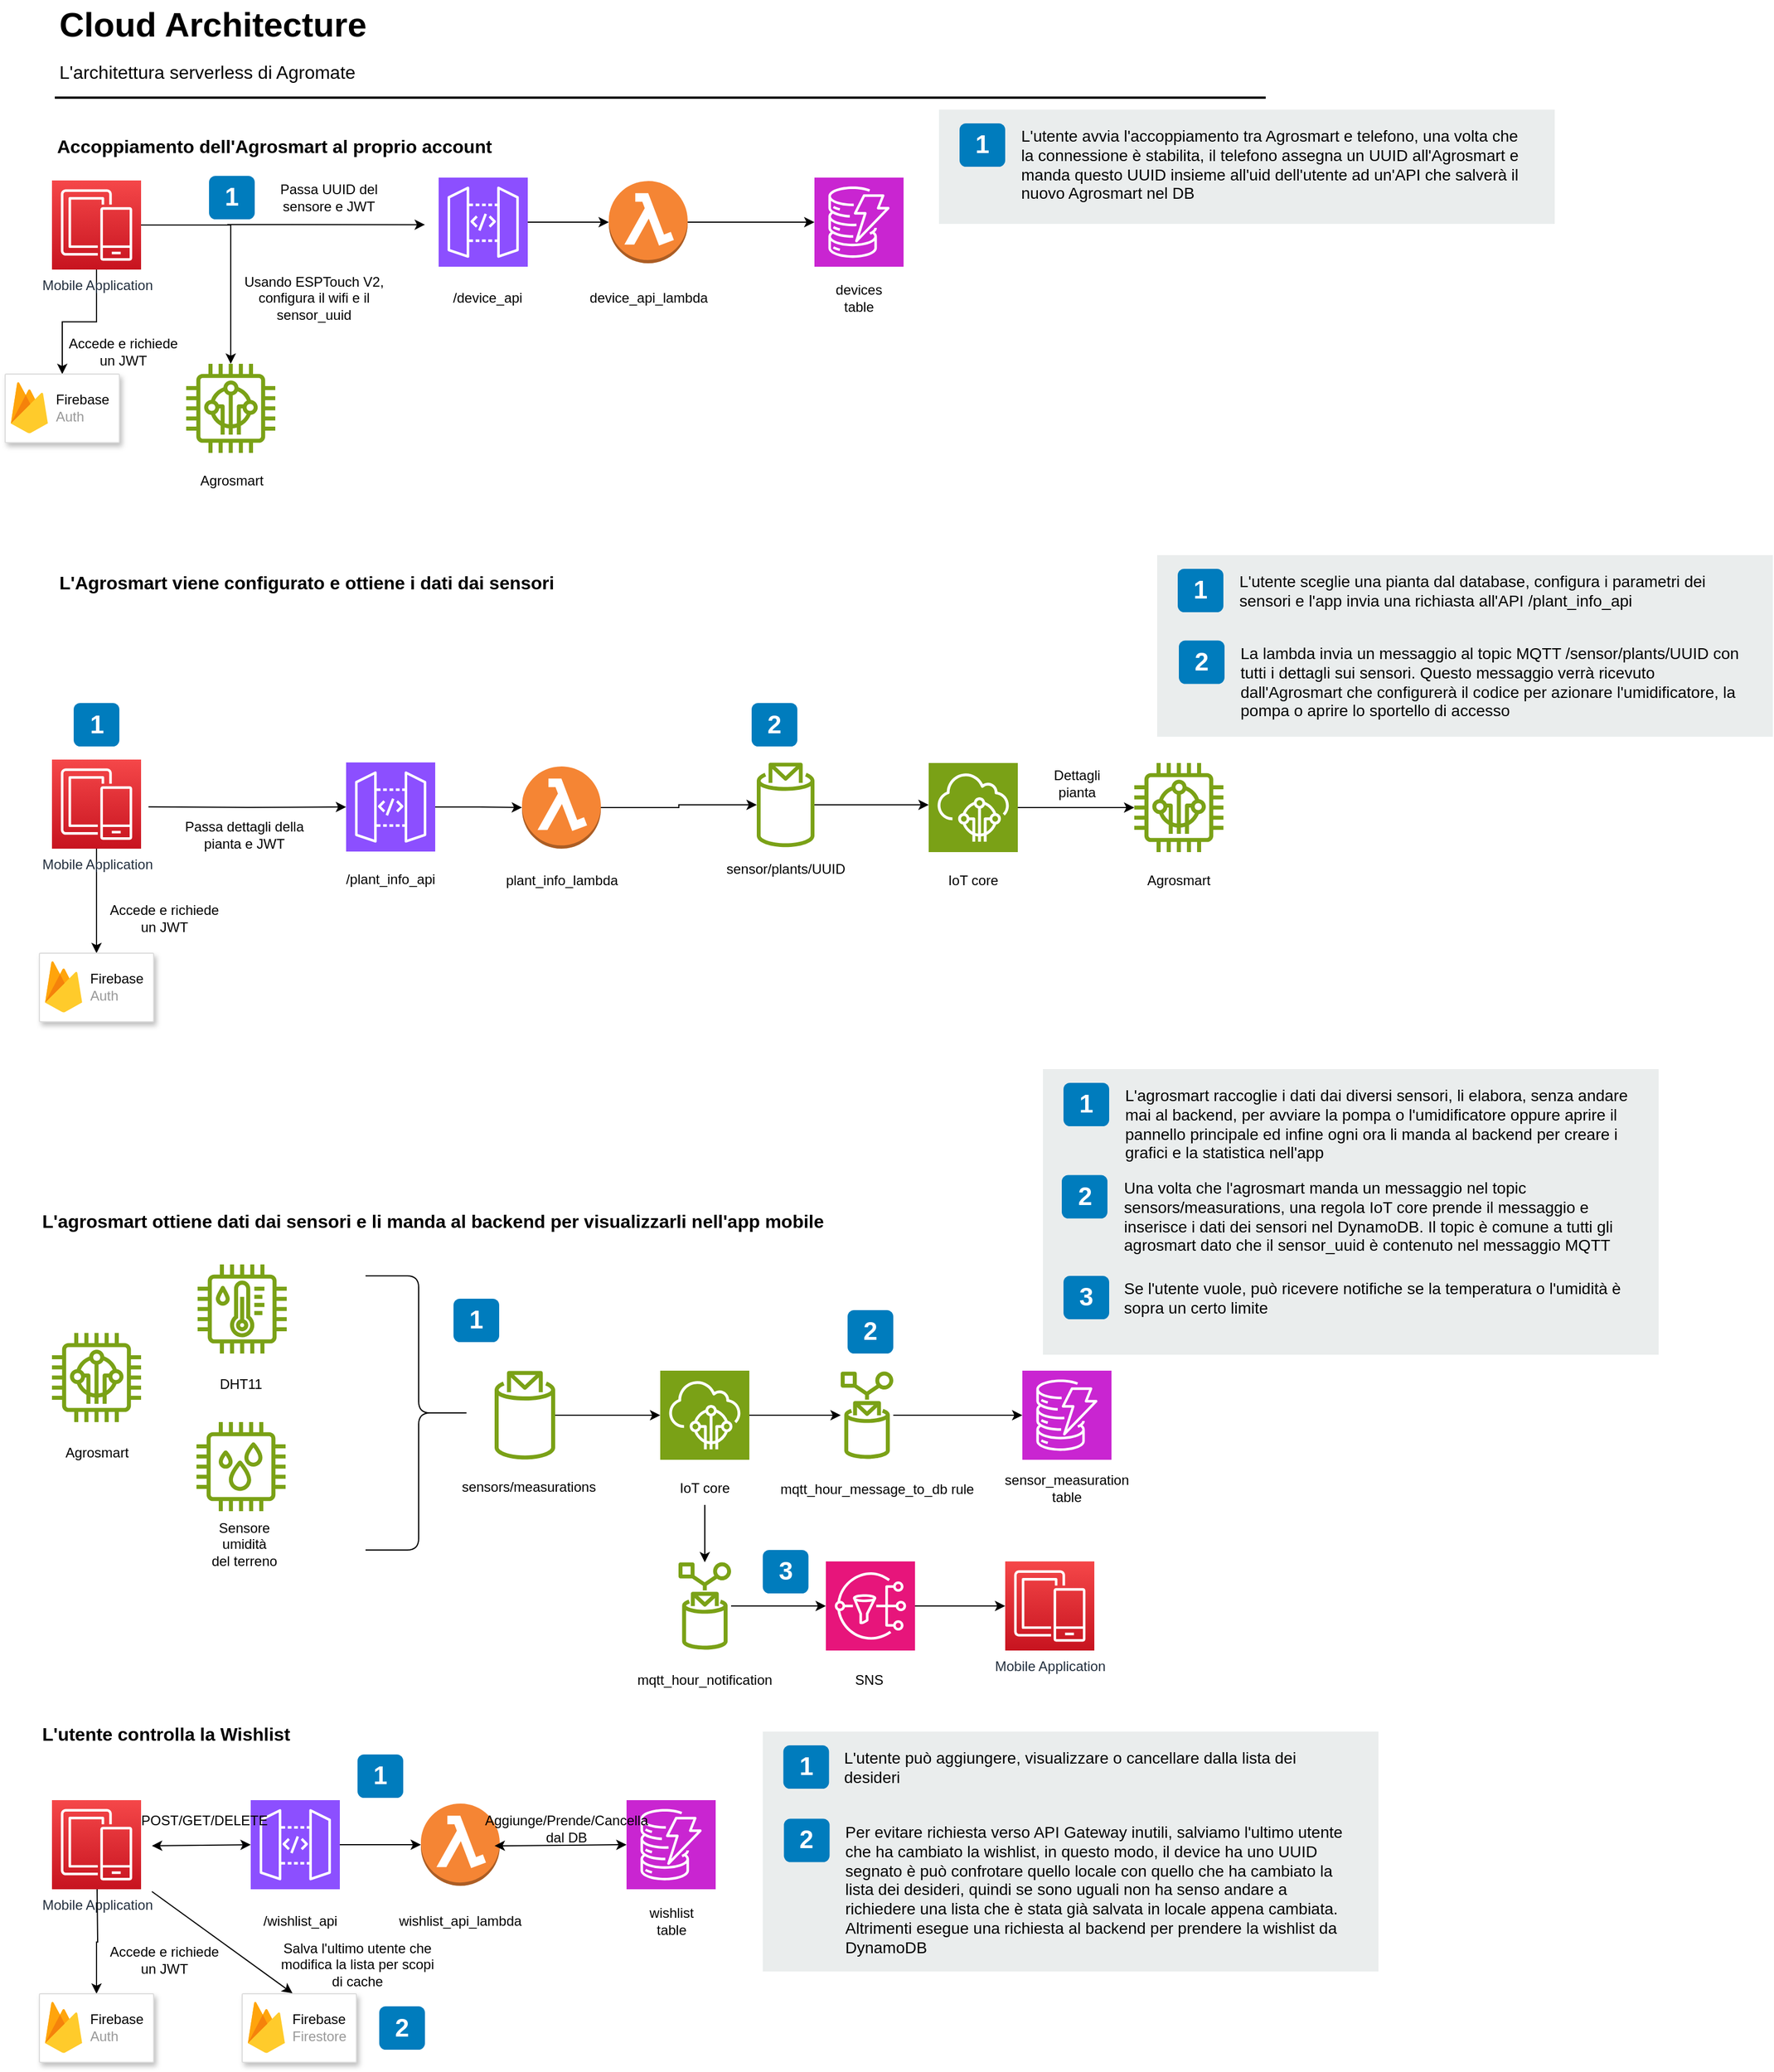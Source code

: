 <mxfile version="21.7.5" type="github">
  <diagram id="Ht1M8jgEwFfnCIfOTk4-" name="Page-1">
    <mxGraphModel dx="1434" dy="1027" grid="1" gridSize="10" guides="1" tooltips="1" connect="1" arrows="1" fold="1" page="1" pageScale="1" pageWidth="1169" pageHeight="827" math="0" shadow="0">
      <root>
        <mxCell id="0" />
        <mxCell id="1" parent="0" />
        <mxCell id="-QjtrjUzRDEMRZ5MF8oH-9" value="1" style="rounded=1;whiteSpace=wrap;html=1;fillColor=#007CBD;strokeColor=none;fontColor=#FFFFFF;fontStyle=1;fontSize=22;" parent="1" vertex="1">
          <mxGeometry x="71.5" y="679.5" width="40" height="38" as="geometry" />
        </mxCell>
        <mxCell id="1DUO-ZfJQV2c34KI3G3T-34" value="" style="edgeStyle=orthogonalEdgeStyle;rounded=0;orthogonalLoop=1;jettySize=auto;html=1;" parent="1" source="-QjtrjUzRDEMRZ5MF8oH-26" target="1DUO-ZfJQV2c34KI3G3T-30" edge="1">
          <mxGeometry relative="1" as="geometry" />
        </mxCell>
        <mxCell id="-QjtrjUzRDEMRZ5MF8oH-26" value="Mobile Application" style="outlineConnect=0;fontColor=#232F3E;gradientColor=#F54749;gradientDirection=north;fillColor=#C7131F;strokeColor=#ffffff;dashed=0;verticalLabelPosition=bottom;verticalAlign=top;align=center;html=1;fontSize=12;fontStyle=0;aspect=fixed;shape=mxgraph.aws4.resourceIcon;resIcon=mxgraph.aws4.mobile;" parent="1" vertex="1">
          <mxGeometry x="52.5" y="729" width="78" height="78" as="geometry" />
        </mxCell>
        <mxCell id="-QjtrjUzRDEMRZ5MF8oH-27" value="2" style="rounded=1;whiteSpace=wrap;html=1;fillColor=#007CBD;strokeColor=none;fontColor=#FFFFFF;fontStyle=1;fontSize=22;" parent="1" vertex="1">
          <mxGeometry x="665" y="679.5" width="40" height="38" as="geometry" />
        </mxCell>
        <mxCell id="-QjtrjUzRDEMRZ5MF8oH-47" value="Cloud Architecture" style="text;html=1;resizable=0;points=[];autosize=1;align=left;verticalAlign=top;spacingTop=-4;fontSize=30;fontStyle=1" parent="1" vertex="1">
          <mxGeometry x="56.5" y="64.5" width="290" height="40" as="geometry" />
        </mxCell>
        <mxCell id="-QjtrjUzRDEMRZ5MF8oH-48" value="L&#39;architettura serverless di Agromate" style="text;html=1;resizable=0;points=[];autosize=1;align=left;verticalAlign=top;spacingTop=-4;fontSize=16;" parent="1" vertex="1">
          <mxGeometry x="56.5" y="114.5" width="280" height="30" as="geometry" />
        </mxCell>
        <mxCell id="-QjtrjUzRDEMRZ5MF8oH-49" value="&lt;div&gt;L&#39;Agrosmart viene configurato e ottiene i dati dai sensori&lt;/div&gt;" style="text;html=1;resizable=0;points=[];autosize=1;align=left;verticalAlign=top;spacingTop=-4;fontSize=16;fontStyle=1" parent="1" vertex="1">
          <mxGeometry x="56.5" y="561.5" width="450" height="30" as="geometry" />
        </mxCell>
        <mxCell id="SCVMTBWpLvtzJIhz15lM-1" value="" style="line;strokeWidth=2;html=1;fontSize=14;" parent="1" vertex="1">
          <mxGeometry x="55" y="144.5" width="1060" height="10" as="geometry" />
        </mxCell>
        <mxCell id="7OVz4w7n9kzEPWy-4BBC-3" value="" style="rounded=0;whiteSpace=wrap;html=1;fillColor=#EAEDED;fontSize=22;fontColor=#FFFFFF;strokeColor=none;labelBackgroundColor=none;" parent="1" vertex="1">
          <mxGeometry x="1020" y="550" width="539" height="159" as="geometry" />
        </mxCell>
        <mxCell id="7OVz4w7n9kzEPWy-4BBC-4" value="1" style="rounded=1;whiteSpace=wrap;html=1;fillColor=#007CBD;strokeColor=none;fontColor=#FFFFFF;fontStyle=1;fontSize=22;labelBackgroundColor=none;" parent="1" vertex="1">
          <mxGeometry x="1038" y="562" width="40" height="38" as="geometry" />
        </mxCell>
        <mxCell id="7OVz4w7n9kzEPWy-4BBC-5" value="2" style="rounded=1;whiteSpace=wrap;html=1;fillColor=#007CBD;strokeColor=none;fontColor=#FFFFFF;fontStyle=1;fontSize=22;labelBackgroundColor=none;" parent="1" vertex="1">
          <mxGeometry x="1039" y="624.75" width="40" height="38" as="geometry" />
        </mxCell>
        <mxCell id="7OVz4w7n9kzEPWy-4BBC-13" value="L&#39;utente sceglie una pianta dal database, configura i parametri dei sensori e l&#39;app invia una richiasta all&#39;API /plant_info_api" style="text;html=1;align=left;verticalAlign=top;spacingTop=-4;fontSize=14;labelBackgroundColor=none;whiteSpace=wrap;" parent="1" vertex="1">
          <mxGeometry x="1089.5" y="561.5" width="449" height="47.5" as="geometry" />
        </mxCell>
        <mxCell id="7OVz4w7n9kzEPWy-4BBC-14" value="La lambda invia un messaggio al topic MQTT /sensor/plants/UUID con tutti i dettagli sui sensori. Questo messaggio verrà ricevuto dall&#39;Agrosmart che configurerà il codice per azionare l&#39;umidificatore, la pompa o aprire lo sportello di accesso" style="text;html=1;align=left;verticalAlign=top;spacingTop=-4;fontSize=14;labelBackgroundColor=none;whiteSpace=wrap;" parent="1" vertex="1">
          <mxGeometry x="1091" y="625.25" width="450" height="73.75" as="geometry" />
        </mxCell>
        <mxCell id="1DUO-ZfJQV2c34KI3G3T-9" value="" style="edgeStyle=orthogonalEdgeStyle;rounded=0;orthogonalLoop=1;jettySize=auto;html=1;" parent="1" target="1DUO-ZfJQV2c34KI3G3T-8" edge="1">
          <mxGeometry relative="1" as="geometry">
            <mxPoint x="137" y="770.412" as="sourcePoint" />
          </mxGeometry>
        </mxCell>
        <mxCell id="1DUO-ZfJQV2c34KI3G3T-11" value="" style="edgeStyle=orthogonalEdgeStyle;rounded=0;orthogonalLoop=1;jettySize=auto;html=1;" parent="1" source="1DUO-ZfJQV2c34KI3G3T-8" target="1DUO-ZfJQV2c34KI3G3T-10" edge="1">
          <mxGeometry relative="1" as="geometry" />
        </mxCell>
        <mxCell id="1DUO-ZfJQV2c34KI3G3T-8" value="" style="sketch=0;points=[[0,0,0],[0.25,0,0],[0.5,0,0],[0.75,0,0],[1,0,0],[0,1,0],[0.25,1,0],[0.5,1,0],[0.75,1,0],[1,1,0],[0,0.25,0],[0,0.5,0],[0,0.75,0],[1,0.25,0],[1,0.5,0],[1,0.75,0]];outlineConnect=0;fontColor=#232F3E;fillColor=#8C4FFF;strokeColor=#ffffff;dashed=0;verticalLabelPosition=bottom;verticalAlign=top;align=center;html=1;fontSize=12;fontStyle=0;aspect=fixed;shape=mxgraph.aws4.resourceIcon;resIcon=mxgraph.aws4.api_gateway;" parent="1" vertex="1">
          <mxGeometry x="310" y="731.5" width="78" height="78" as="geometry" />
        </mxCell>
        <mxCell id="1DUO-ZfJQV2c34KI3G3T-13" value="" style="edgeStyle=orthogonalEdgeStyle;rounded=0;orthogonalLoop=1;jettySize=auto;html=1;" parent="1" source="1DUO-ZfJQV2c34KI3G3T-10" target="1DUO-ZfJQV2c34KI3G3T-12" edge="1">
          <mxGeometry relative="1" as="geometry" />
        </mxCell>
        <mxCell id="1DUO-ZfJQV2c34KI3G3T-10" value="" style="outlineConnect=0;dashed=0;verticalLabelPosition=bottom;verticalAlign=top;align=center;html=1;shape=mxgraph.aws3.lambda_function;fillColor=#F58534;gradientColor=none;" parent="1" vertex="1">
          <mxGeometry x="464" y="735" width="69" height="72" as="geometry" />
        </mxCell>
        <mxCell id="1DUO-ZfJQV2c34KI3G3T-25" value="" style="edgeStyle=orthogonalEdgeStyle;rounded=0;orthogonalLoop=1;jettySize=auto;html=1;" parent="1" source="1DUO-ZfJQV2c34KI3G3T-12" target="1DUO-ZfJQV2c34KI3G3T-16" edge="1">
          <mxGeometry relative="1" as="geometry">
            <Array as="points">
              <mxPoint x="800" y="769" />
              <mxPoint x="800" y="769" />
            </Array>
          </mxGeometry>
        </mxCell>
        <mxCell id="1DUO-ZfJQV2c34KI3G3T-12" value="" style="sketch=0;outlineConnect=0;fontColor=#232F3E;gradientColor=none;fillColor=#7AA116;strokeColor=none;dashed=0;verticalLabelPosition=bottom;verticalAlign=top;align=center;html=1;fontSize=12;fontStyle=0;aspect=fixed;pointerEvents=1;shape=mxgraph.aws4.topic_2;" parent="1" vertex="1">
          <mxGeometry x="669.5" y="731.5" width="50.5" height="74.32" as="geometry" />
        </mxCell>
        <mxCell id="1DUO-ZfJQV2c34KI3G3T-18" value="" style="edgeStyle=orthogonalEdgeStyle;rounded=0;orthogonalLoop=1;jettySize=auto;html=1;" parent="1" source="1DUO-ZfJQV2c34KI3G3T-16" target="1DUO-ZfJQV2c34KI3G3T-17" edge="1">
          <mxGeometry relative="1" as="geometry" />
        </mxCell>
        <mxCell id="1DUO-ZfJQV2c34KI3G3T-16" value="" style="sketch=0;points=[[0,0,0],[0.25,0,0],[0.5,0,0],[0.75,0,0],[1,0,0],[0,1,0],[0.25,1,0],[0.5,1,0],[0.75,1,0],[1,1,0],[0,0.25,0],[0,0.5,0],[0,0.75,0],[1,0.25,0],[1,0.5,0],[1,0.75,0]];outlineConnect=0;fontColor=#232F3E;fillColor=#7AA116;strokeColor=#ffffff;dashed=0;verticalLabelPosition=bottom;verticalAlign=top;align=center;html=1;fontSize=12;fontStyle=0;aspect=fixed;shape=mxgraph.aws4.resourceIcon;resIcon=mxgraph.aws4.iot_core;" parent="1" vertex="1">
          <mxGeometry x="820" y="732" width="78" height="78" as="geometry" />
        </mxCell>
        <mxCell id="1DUO-ZfJQV2c34KI3G3T-17" value="" style="sketch=0;outlineConnect=0;fontColor=#232F3E;gradientColor=none;fillColor=#7AA116;strokeColor=none;dashed=0;verticalLabelPosition=bottom;verticalAlign=top;align=center;html=1;fontSize=12;fontStyle=0;aspect=fixed;pointerEvents=1;shape=mxgraph.aws4.iot_thing_freertos_device;" parent="1" vertex="1">
          <mxGeometry x="1000" y="732" width="78" height="78" as="geometry" />
        </mxCell>
        <mxCell id="1DUO-ZfJQV2c34KI3G3T-19" value="/plant_info_api" style="text;html=1;strokeColor=none;fillColor=none;align=center;verticalAlign=middle;whiteSpace=wrap;rounded=0;" parent="1" vertex="1">
          <mxGeometry x="319" y="819" width="60" height="30" as="geometry" />
        </mxCell>
        <mxCell id="1DUO-ZfJQV2c34KI3G3T-20" value="plant_info_lambda" style="text;html=1;strokeColor=none;fillColor=none;align=center;verticalAlign=middle;whiteSpace=wrap;rounded=0;" parent="1" vertex="1">
          <mxGeometry x="469" y="820" width="60" height="30" as="geometry" />
        </mxCell>
        <mxCell id="1DUO-ZfJQV2c34KI3G3T-21" value="sensor/plants/UUID" style="text;html=1;strokeColor=none;fillColor=none;align=center;verticalAlign=middle;whiteSpace=wrap;rounded=0;" parent="1" vertex="1">
          <mxGeometry x="665" y="810" width="60" height="30" as="geometry" />
        </mxCell>
        <mxCell id="1DUO-ZfJQV2c34KI3G3T-22" value="Agrosmart" style="text;html=1;strokeColor=none;fillColor=none;align=center;verticalAlign=middle;whiteSpace=wrap;rounded=0;" parent="1" vertex="1">
          <mxGeometry x="1009" y="820" width="60" height="30" as="geometry" />
        </mxCell>
        <mxCell id="1DUO-ZfJQV2c34KI3G3T-23" value="IoT core" style="text;html=1;strokeColor=none;fillColor=none;align=center;verticalAlign=middle;whiteSpace=wrap;rounded=0;" parent="1" vertex="1">
          <mxGeometry x="829" y="820" width="60" height="30" as="geometry" />
        </mxCell>
        <mxCell id="1DUO-ZfJQV2c34KI3G3T-28" value="Accoppiamento dell&#39;Agrosmart al proprio account" style="text;html=1;resizable=0;points=[];autosize=1;align=left;verticalAlign=top;spacingTop=-4;fontSize=16;fontStyle=1" parent="1" vertex="1">
          <mxGeometry x="55" y="180" width="400" height="30" as="geometry" />
        </mxCell>
        <mxCell id="1DUO-ZfJQV2c34KI3G3T-29" value="Passa dettagli della pianta e JWT" style="text;html=1;strokeColor=none;fillColor=none;align=center;verticalAlign=middle;whiteSpace=wrap;rounded=0;" parent="1" vertex="1">
          <mxGeometry x="156" y="780" width="130" height="30" as="geometry" />
        </mxCell>
        <mxCell id="1DUO-ZfJQV2c34KI3G3T-30" value="" style="strokeColor=#dddddd;shadow=1;strokeWidth=1;rounded=1;absoluteArcSize=1;arcSize=2;" parent="1" vertex="1">
          <mxGeometry x="41.5" y="898.5" width="100" height="60" as="geometry" />
        </mxCell>
        <mxCell id="1DUO-ZfJQV2c34KI3G3T-31" value="&lt;div&gt;&lt;font color=&quot;#000000&quot;&gt;Firebase&lt;/font&gt;&lt;br&gt;&lt;/div&gt;&lt;div&gt;Auth&lt;/div&gt;" style="sketch=0;dashed=0;connectable=0;html=1;fillColor=#5184F3;strokeColor=none;shape=mxgraph.gcp2.firebase;part=1;labelPosition=right;verticalLabelPosition=middle;align=left;verticalAlign=middle;spacingLeft=5;fontColor=#999999;fontSize=12;" parent="1DUO-ZfJQV2c34KI3G3T-30" vertex="1">
          <mxGeometry width="32.4" height="45" relative="1" as="geometry">
            <mxPoint x="5" y="7" as="offset" />
          </mxGeometry>
        </mxCell>
        <mxCell id="1DUO-ZfJQV2c34KI3G3T-35" value="Accede e richiede un JWT" style="text;html=1;strokeColor=none;fillColor=none;align=center;verticalAlign=middle;whiteSpace=wrap;rounded=0;" parent="1" vertex="1">
          <mxGeometry x="96" y="849" width="110" height="38.5" as="geometry" />
        </mxCell>
        <mxCell id="1DUO-ZfJQV2c34KI3G3T-36" value="1" style="rounded=1;whiteSpace=wrap;html=1;fillColor=#007CBD;strokeColor=none;fontColor=#FFFFFF;fontStyle=1;fontSize=22;" parent="1" vertex="1">
          <mxGeometry x="190" y="218" width="40" height="38" as="geometry" />
        </mxCell>
        <mxCell id="1DUO-ZfJQV2c34KI3G3T-37" value="" style="edgeStyle=orthogonalEdgeStyle;rounded=0;orthogonalLoop=1;jettySize=auto;html=1;" parent="1" source="1DUO-ZfJQV2c34KI3G3T-38" target="1DUO-ZfJQV2c34KI3G3T-46" edge="1">
          <mxGeometry relative="1" as="geometry" />
        </mxCell>
        <mxCell id="1DUO-ZfJQV2c34KI3G3T-52" value="" style="edgeStyle=orthogonalEdgeStyle;rounded=0;orthogonalLoop=1;jettySize=auto;html=1;" parent="1" source="1DUO-ZfJQV2c34KI3G3T-38" target="1DUO-ZfJQV2c34KI3G3T-49" edge="1">
          <mxGeometry relative="1" as="geometry" />
        </mxCell>
        <mxCell id="1DUO-ZfJQV2c34KI3G3T-38" value="Mobile Application" style="outlineConnect=0;fontColor=#232F3E;gradientColor=#F54749;gradientDirection=north;fillColor=#C7131F;strokeColor=#ffffff;dashed=0;verticalLabelPosition=bottom;verticalAlign=top;align=center;html=1;fontSize=12;fontStyle=0;aspect=fixed;shape=mxgraph.aws4.resourceIcon;resIcon=mxgraph.aws4.mobile;" parent="1" vertex="1">
          <mxGeometry x="52.5" y="222" width="78" height="78" as="geometry" />
        </mxCell>
        <mxCell id="1DUO-ZfJQV2c34KI3G3T-39" value="" style="edgeStyle=orthogonalEdgeStyle;rounded=0;orthogonalLoop=1;jettySize=auto;html=1;" parent="1" edge="1">
          <mxGeometry relative="1" as="geometry">
            <mxPoint x="206" y="260.652" as="sourcePoint" />
            <mxPoint x="379" y="260.706" as="targetPoint" />
          </mxGeometry>
        </mxCell>
        <mxCell id="1DUO-ZfJQV2c34KI3G3T-40" value="" style="edgeStyle=orthogonalEdgeStyle;rounded=0;orthogonalLoop=1;jettySize=auto;html=1;" parent="1" source="1DUO-ZfJQV2c34KI3G3T-41" target="1DUO-ZfJQV2c34KI3G3T-42" edge="1">
          <mxGeometry relative="1" as="geometry" />
        </mxCell>
        <mxCell id="1DUO-ZfJQV2c34KI3G3T-41" value="" style="sketch=0;points=[[0,0,0],[0.25,0,0],[0.5,0,0],[0.75,0,0],[1,0,0],[0,1,0],[0.25,1,0],[0.5,1,0],[0.75,1,0],[1,1,0],[0,0.25,0],[0,0.5,0],[0,0.75,0],[1,0.25,0],[1,0.5,0],[1,0.75,0]];outlineConnect=0;fontColor=#232F3E;fillColor=#8C4FFF;strokeColor=#ffffff;dashed=0;verticalLabelPosition=bottom;verticalAlign=top;align=center;html=1;fontSize=12;fontStyle=0;aspect=fixed;shape=mxgraph.aws4.resourceIcon;resIcon=mxgraph.aws4.api_gateway;" parent="1" vertex="1">
          <mxGeometry x="391" y="219.5" width="78" height="78" as="geometry" />
        </mxCell>
        <mxCell id="1DUO-ZfJQV2c34KI3G3T-60" value="" style="edgeStyle=orthogonalEdgeStyle;rounded=0;orthogonalLoop=1;jettySize=auto;html=1;" parent="1" source="1DUO-ZfJQV2c34KI3G3T-42" target="1DUO-ZfJQV2c34KI3G3T-59" edge="1">
          <mxGeometry relative="1" as="geometry" />
        </mxCell>
        <mxCell id="1DUO-ZfJQV2c34KI3G3T-42" value="" style="outlineConnect=0;dashed=0;verticalLabelPosition=bottom;verticalAlign=top;align=center;html=1;shape=mxgraph.aws3.lambda_function;fillColor=#F58534;gradientColor=none;" parent="1" vertex="1">
          <mxGeometry x="540" y="222.5" width="69" height="72" as="geometry" />
        </mxCell>
        <mxCell id="1DUO-ZfJQV2c34KI3G3T-43" value="/device_api" style="text;html=1;strokeColor=none;fillColor=none;align=center;verticalAlign=middle;whiteSpace=wrap;rounded=0;" parent="1" vertex="1">
          <mxGeometry x="404" y="310" width="60" height="30" as="geometry" />
        </mxCell>
        <mxCell id="1DUO-ZfJQV2c34KI3G3T-44" value="&lt;div&gt;device_api_lambda&lt;/div&gt;" style="text;html=1;strokeColor=none;fillColor=none;align=center;verticalAlign=middle;whiteSpace=wrap;rounded=0;" parent="1" vertex="1">
          <mxGeometry x="544.5" y="310" width="60" height="30" as="geometry" />
        </mxCell>
        <mxCell id="1DUO-ZfJQV2c34KI3G3T-45" value="Passa UUID del sensore e JWT" style="text;html=1;strokeColor=none;fillColor=none;align=center;verticalAlign=middle;whiteSpace=wrap;rounded=0;" parent="1" vertex="1">
          <mxGeometry x="230" y="222" width="130" height="30" as="geometry" />
        </mxCell>
        <mxCell id="1DUO-ZfJQV2c34KI3G3T-46" value="" style="strokeColor=#dddddd;shadow=1;strokeWidth=1;rounded=1;absoluteArcSize=1;arcSize=2;" parent="1" vertex="1">
          <mxGeometry x="11.5" y="391.5" width="100" height="60" as="geometry" />
        </mxCell>
        <mxCell id="1DUO-ZfJQV2c34KI3G3T-47" value="&lt;div&gt;&lt;font color=&quot;#000000&quot;&gt;Firebase&lt;/font&gt;&lt;br&gt;&lt;/div&gt;&lt;div&gt;Auth&lt;/div&gt;" style="sketch=0;dashed=0;connectable=0;html=1;fillColor=#5184F3;strokeColor=none;shape=mxgraph.gcp2.firebase;part=1;labelPosition=right;verticalLabelPosition=middle;align=left;verticalAlign=middle;spacingLeft=5;fontColor=#999999;fontSize=12;" parent="1DUO-ZfJQV2c34KI3G3T-46" vertex="1">
          <mxGeometry width="32.4" height="45" relative="1" as="geometry">
            <mxPoint x="5" y="7" as="offset" />
          </mxGeometry>
        </mxCell>
        <mxCell id="1DUO-ZfJQV2c34KI3G3T-48" value="Accede e richiede un JWT" style="text;html=1;strokeColor=none;fillColor=none;align=center;verticalAlign=middle;whiteSpace=wrap;rounded=0;" parent="1" vertex="1">
          <mxGeometry x="60" y="353" width="110" height="38.5" as="geometry" />
        </mxCell>
        <mxCell id="1DUO-ZfJQV2c34KI3G3T-49" value="" style="sketch=0;outlineConnect=0;fontColor=#232F3E;gradientColor=none;fillColor=#7AA116;strokeColor=none;dashed=0;verticalLabelPosition=bottom;verticalAlign=top;align=center;html=1;fontSize=12;fontStyle=0;aspect=fixed;pointerEvents=1;shape=mxgraph.aws4.iot_thing_freertos_device;" parent="1" vertex="1">
          <mxGeometry x="170" y="382.5" width="78" height="78" as="geometry" />
        </mxCell>
        <mxCell id="1DUO-ZfJQV2c34KI3G3T-53" value="Usando ESPTouch V2, configura il wifi e il sensor_uuid" style="text;html=1;strokeColor=none;fillColor=none;align=center;verticalAlign=middle;whiteSpace=wrap;rounded=0;" parent="1" vertex="1">
          <mxGeometry x="216.5" y="300.5" width="130" height="49" as="geometry" />
        </mxCell>
        <mxCell id="1DUO-ZfJQV2c34KI3G3T-54" value="" style="rounded=0;whiteSpace=wrap;html=1;fillColor=#EAEDED;fontSize=22;fontColor=#FFFFFF;strokeColor=none;labelBackgroundColor=none;" parent="1" vertex="1">
          <mxGeometry x="829" y="160" width="539" height="100" as="geometry" />
        </mxCell>
        <mxCell id="1DUO-ZfJQV2c34KI3G3T-55" value="1" style="rounded=1;whiteSpace=wrap;html=1;fillColor=#007CBD;strokeColor=none;fontColor=#FFFFFF;fontStyle=1;fontSize=22;labelBackgroundColor=none;" parent="1" vertex="1">
          <mxGeometry x="847" y="172" width="40" height="38" as="geometry" />
        </mxCell>
        <mxCell id="1DUO-ZfJQV2c34KI3G3T-57" value="L&#39;utente avvia l&#39;accoppiamento tra Agrosmart e telefono, una volta che la connessione è stabilita, il telefono assegna un UUID all&#39;Agrosmart e manda questo UUID insieme all&#39;uid dell&#39;utente ad un&#39;API che salverà il nuovo Agrosmart nel DB" style="text;html=1;align=left;verticalAlign=top;spacingTop=-4;fontSize=14;labelBackgroundColor=none;whiteSpace=wrap;" parent="1" vertex="1">
          <mxGeometry x="898.5" y="171.5" width="449" height="78.5" as="geometry" />
        </mxCell>
        <mxCell id="1DUO-ZfJQV2c34KI3G3T-59" value="" style="sketch=0;points=[[0,0,0],[0.25,0,0],[0.5,0,0],[0.75,0,0],[1,0,0],[0,1,0],[0.25,1,0],[0.5,1,0],[0.75,1,0],[1,1,0],[0,0.25,0],[0,0.5,0],[0,0.75,0],[1,0.25,0],[1,0.5,0],[1,0.75,0]];outlineConnect=0;fontColor=#232F3E;fillColor=#C925D1;strokeColor=#ffffff;dashed=0;verticalLabelPosition=bottom;verticalAlign=top;align=center;html=1;fontSize=12;fontStyle=0;aspect=fixed;shape=mxgraph.aws4.resourceIcon;resIcon=mxgraph.aws4.dynamodb;" parent="1" vertex="1">
          <mxGeometry x="720" y="219.5" width="78" height="78" as="geometry" />
        </mxCell>
        <mxCell id="1DUO-ZfJQV2c34KI3G3T-61" value="devices table" style="text;html=1;strokeColor=none;fillColor=none;align=center;verticalAlign=middle;whiteSpace=wrap;rounded=0;" parent="1" vertex="1">
          <mxGeometry x="729" y="310" width="60" height="30" as="geometry" />
        </mxCell>
        <mxCell id="1DUO-ZfJQV2c34KI3G3T-62" value="Agrosmart" style="text;html=1;strokeColor=none;fillColor=none;align=center;verticalAlign=middle;whiteSpace=wrap;rounded=0;" parent="1" vertex="1">
          <mxGeometry x="180" y="470" width="60" height="30" as="geometry" />
        </mxCell>
        <mxCell id="1DUO-ZfJQV2c34KI3G3T-63" value="Dettagli pianta" style="text;html=1;strokeColor=none;fillColor=none;align=center;verticalAlign=middle;whiteSpace=wrap;rounded=0;" parent="1" vertex="1">
          <mxGeometry x="920" y="735" width="60" height="30" as="geometry" />
        </mxCell>
        <mxCell id="1DUO-ZfJQV2c34KI3G3T-64" value="L&#39;agrosmart ottiene dati dai sensori e li manda al backend per visualizzarli nell&#39;app mobile" style="text;html=1;resizable=0;points=[];autosize=1;align=left;verticalAlign=top;spacingTop=-4;fontSize=16;fontStyle=1" parent="1" vertex="1">
          <mxGeometry x="41.5" y="1121" width="710" height="30" as="geometry" />
        </mxCell>
        <mxCell id="1DUO-ZfJQV2c34KI3G3T-65" value="" style="sketch=0;outlineConnect=0;fontColor=#232F3E;gradientColor=none;fillColor=#7AA116;strokeColor=none;dashed=0;verticalLabelPosition=bottom;verticalAlign=top;align=center;html=1;fontSize=12;fontStyle=0;aspect=fixed;pointerEvents=1;shape=mxgraph.aws4.iot_thing_freertos_device;" parent="1" vertex="1">
          <mxGeometry x="52.5" y="1231" width="78" height="78" as="geometry" />
        </mxCell>
        <mxCell id="1DUO-ZfJQV2c34KI3G3T-66" value="" style="sketch=0;outlineConnect=0;fontColor=#232F3E;gradientColor=none;fillColor=#7AA116;strokeColor=none;dashed=0;verticalLabelPosition=bottom;verticalAlign=top;align=center;html=1;fontSize=12;fontStyle=0;aspect=fixed;pointerEvents=1;shape=mxgraph.aws4.iot_thing_temperature_humidity_sensor;" parent="1" vertex="1">
          <mxGeometry x="180" y="1171" width="78" height="78" as="geometry" />
        </mxCell>
        <mxCell id="1DUO-ZfJQV2c34KI3G3T-67" value="DHT11" style="text;html=1;strokeColor=none;fillColor=none;align=center;verticalAlign=middle;whiteSpace=wrap;rounded=0;" parent="1" vertex="1">
          <mxGeometry x="188" y="1261" width="60" height="30" as="geometry" />
        </mxCell>
        <mxCell id="1DUO-ZfJQV2c34KI3G3T-68" value="Agrosmart" style="text;html=1;strokeColor=none;fillColor=none;align=center;verticalAlign=middle;whiteSpace=wrap;rounded=0;" parent="1" vertex="1">
          <mxGeometry x="61.5" y="1321" width="60" height="30" as="geometry" />
        </mxCell>
        <mxCell id="1DUO-ZfJQV2c34KI3G3T-70" value="" style="sketch=0;outlineConnect=0;fontColor=#232F3E;gradientColor=none;fillColor=#7AA116;strokeColor=none;dashed=0;verticalLabelPosition=bottom;verticalAlign=top;align=center;html=1;fontSize=12;fontStyle=0;aspect=fixed;pointerEvents=1;shape=mxgraph.aws4.iot_thing_humidity_sensor;" parent="1" vertex="1">
          <mxGeometry x="179" y="1309" width="78" height="78" as="geometry" />
        </mxCell>
        <mxCell id="1DUO-ZfJQV2c34KI3G3T-71" value="Sensore umidità del terreno" style="text;html=1;strokeColor=none;fillColor=none;align=center;verticalAlign=middle;whiteSpace=wrap;rounded=0;" parent="1" vertex="1">
          <mxGeometry x="191" y="1401" width="60" height="30" as="geometry" />
        </mxCell>
        <mxCell id="1DUO-ZfJQV2c34KI3G3T-74" value="" style="shape=curlyBracket;whiteSpace=wrap;html=1;rounded=1;flipH=1;labelPosition=right;verticalLabelPosition=middle;align=left;verticalAlign=middle;" parent="1" vertex="1">
          <mxGeometry x="327" y="1181" width="93" height="240" as="geometry" />
        </mxCell>
        <mxCell id="1DUO-ZfJQV2c34KI3G3T-79" value="" style="edgeStyle=orthogonalEdgeStyle;rounded=0;orthogonalLoop=1;jettySize=auto;html=1;" parent="1" source="1DUO-ZfJQV2c34KI3G3T-75" target="1DUO-ZfJQV2c34KI3G3T-77" edge="1">
          <mxGeometry relative="1" as="geometry" />
        </mxCell>
        <mxCell id="1DUO-ZfJQV2c34KI3G3T-75" value="" style="sketch=0;outlineConnect=0;fontColor=#232F3E;gradientColor=none;fillColor=#7AA116;strokeColor=none;dashed=0;verticalLabelPosition=bottom;verticalAlign=top;align=center;html=1;fontSize=12;fontStyle=0;aspect=fixed;pointerEvents=1;shape=mxgraph.aws4.topic_2;" parent="1" vertex="1">
          <mxGeometry x="440" y="1264" width="53" height="78" as="geometry" />
        </mxCell>
        <mxCell id="1DUO-ZfJQV2c34KI3G3T-76" value="sensors/measurations" style="text;html=1;strokeColor=none;fillColor=none;align=center;verticalAlign=middle;whiteSpace=wrap;rounded=0;" parent="1" vertex="1">
          <mxGeometry x="440" y="1351" width="60" height="30" as="geometry" />
        </mxCell>
        <mxCell id="1DUO-ZfJQV2c34KI3G3T-81" value="" style="edgeStyle=orthogonalEdgeStyle;rounded=0;orthogonalLoop=1;jettySize=auto;html=1;" parent="1" source="1DUO-ZfJQV2c34KI3G3T-77" target="1DUO-ZfJQV2c34KI3G3T-80" edge="1">
          <mxGeometry relative="1" as="geometry" />
        </mxCell>
        <mxCell id="1DUO-ZfJQV2c34KI3G3T-77" value="" style="sketch=0;points=[[0,0,0],[0.25,0,0],[0.5,0,0],[0.75,0,0],[1,0,0],[0,1,0],[0.25,1,0],[0.5,1,0],[0.75,1,0],[1,1,0],[0,0.25,0],[0,0.5,0],[0,0.75,0],[1,0.25,0],[1,0.5,0],[1,0.75,0]];outlineConnect=0;fontColor=#232F3E;fillColor=#7AA116;strokeColor=#ffffff;dashed=0;verticalLabelPosition=bottom;verticalAlign=top;align=center;html=1;fontSize=12;fontStyle=0;aspect=fixed;shape=mxgraph.aws4.resourceIcon;resIcon=mxgraph.aws4.iot_core;" parent="1" vertex="1">
          <mxGeometry x="585" y="1264" width="78" height="78" as="geometry" />
        </mxCell>
        <mxCell id="W81BxXv0ZYMUYo0lCCLw-2" value="" style="edgeStyle=orthogonalEdgeStyle;rounded=0;orthogonalLoop=1;jettySize=auto;html=1;" edge="1" parent="1" source="1DUO-ZfJQV2c34KI3G3T-78" target="W81BxXv0ZYMUYo0lCCLw-1">
          <mxGeometry relative="1" as="geometry" />
        </mxCell>
        <mxCell id="1DUO-ZfJQV2c34KI3G3T-78" value="IoT core" style="text;html=1;strokeColor=none;fillColor=none;align=center;verticalAlign=middle;whiteSpace=wrap;rounded=0;" parent="1" vertex="1">
          <mxGeometry x="594" y="1351.5" width="60" height="30" as="geometry" />
        </mxCell>
        <mxCell id="1DUO-ZfJQV2c34KI3G3T-87" value="" style="edgeStyle=orthogonalEdgeStyle;rounded=0;orthogonalLoop=1;jettySize=auto;html=1;" parent="1" source="1DUO-ZfJQV2c34KI3G3T-80" target="1DUO-ZfJQV2c34KI3G3T-85" edge="1">
          <mxGeometry relative="1" as="geometry" />
        </mxCell>
        <mxCell id="1DUO-ZfJQV2c34KI3G3T-80" value="" style="sketch=0;outlineConnect=0;fontColor=#232F3E;gradientColor=none;fillColor=#7AA116;strokeColor=none;dashed=0;verticalLabelPosition=bottom;verticalAlign=top;align=center;html=1;fontSize=12;fontStyle=0;aspect=fixed;pointerEvents=1;shape=mxgraph.aws4.rule;" parent="1" vertex="1">
          <mxGeometry x="743" y="1264" width="46" height="78" as="geometry" />
        </mxCell>
        <mxCell id="1DUO-ZfJQV2c34KI3G3T-83" value="&lt;p align=&quot;center&quot; style=&quot;line-height: 100%;&quot;&gt;&lt;/p&gt;&lt;h1 align=&quot;center&quot; class=&quot;awsui_heading_2qdw9_v698p_232 awsui_heading-variant-h1_2qdw9_v698p_241&quot;&gt;&lt;font size=&quot;1&quot;&gt;&lt;span style=&quot;font-weight: normal; font-size: 12px;&quot;&gt;mqtt_hour_message_to_db rule&lt;br&gt;&lt;/span&gt;&lt;/font&gt;&lt;/h1&gt;&lt;p align=&quot;center&quot;&gt;&lt;/p&gt;" style="text;html=1;strokeColor=none;fillColor=none;align=center;verticalAlign=middle;whiteSpace=wrap;rounded=0;" parent="1" vertex="1">
          <mxGeometry x="669.5" y="1349" width="210" height="30" as="geometry" />
        </mxCell>
        <mxCell id="1DUO-ZfJQV2c34KI3G3T-85" value="" style="sketch=0;points=[[0,0,0],[0.25,0,0],[0.5,0,0],[0.75,0,0],[1,0,0],[0,1,0],[0.25,1,0],[0.5,1,0],[0.75,1,0],[1,1,0],[0,0.25,0],[0,0.5,0],[0,0.75,0],[1,0.25,0],[1,0.5,0],[1,0.75,0]];outlineConnect=0;fontColor=#232F3E;fillColor=#C925D1;strokeColor=#ffffff;dashed=0;verticalLabelPosition=bottom;verticalAlign=top;align=center;html=1;fontSize=12;fontStyle=0;aspect=fixed;shape=mxgraph.aws4.resourceIcon;resIcon=mxgraph.aws4.dynamodb;" parent="1" vertex="1">
          <mxGeometry x="902" y="1264" width="78" height="78" as="geometry" />
        </mxCell>
        <mxCell id="1DUO-ZfJQV2c34KI3G3T-86" value="sensor_measuration table" style="text;html=1;strokeColor=none;fillColor=none;align=center;verticalAlign=middle;whiteSpace=wrap;rounded=0;" parent="1" vertex="1">
          <mxGeometry x="911" y="1351.5" width="60" height="30" as="geometry" />
        </mxCell>
        <mxCell id="1DUO-ZfJQV2c34KI3G3T-88" value="" style="rounded=0;whiteSpace=wrap;html=1;fillColor=#EAEDED;fontSize=22;fontColor=#FFFFFF;strokeColor=none;labelBackgroundColor=none;" parent="1" vertex="1">
          <mxGeometry x="920" y="1000" width="539" height="250" as="geometry" />
        </mxCell>
        <mxCell id="1DUO-ZfJQV2c34KI3G3T-89" value="1" style="rounded=1;whiteSpace=wrap;html=1;fillColor=#007CBD;strokeColor=none;fontColor=#FFFFFF;fontStyle=1;fontSize=22;labelBackgroundColor=none;" parent="1" vertex="1">
          <mxGeometry x="938" y="1012" width="40" height="38" as="geometry" />
        </mxCell>
        <mxCell id="1DUO-ZfJQV2c34KI3G3T-90" value="2" style="rounded=1;whiteSpace=wrap;html=1;fillColor=#007CBD;strokeColor=none;fontColor=#FFFFFF;fontStyle=1;fontSize=22;labelBackgroundColor=none;" parent="1" vertex="1">
          <mxGeometry x="936.5" y="1092.75" width="40" height="38" as="geometry" />
        </mxCell>
        <mxCell id="1DUO-ZfJQV2c34KI3G3T-91" value="L&#39;agrosmart raccoglie i dati dai diversi sensori, li elabora, senza andare mai al backend, per avviare la pompa o l&#39;umidificatore oppure aprire il pannello principale ed infine ogni ora li manda al backend per creare i grafici e la statistica nell&#39;app" style="text;html=1;align=left;verticalAlign=top;spacingTop=-4;fontSize=14;labelBackgroundColor=none;whiteSpace=wrap;" parent="1" vertex="1">
          <mxGeometry x="989.5" y="1011.5" width="449" height="47.5" as="geometry" />
        </mxCell>
        <mxCell id="1DUO-ZfJQV2c34KI3G3T-92" value="Una volta che l&#39;agrosmart manda un messaggio nel topic sensors/measurations, una regola IoT core prende il messaggio e inserisce i dati dei sensori nel DynamoDB. Il topic è comune a tutti gli agrosmart dato che il sensor_uuid è contenuto nel messaggio MQTT" style="text;html=1;align=left;verticalAlign=top;spacingTop=-4;fontSize=14;labelBackgroundColor=none;whiteSpace=wrap;" parent="1" vertex="1">
          <mxGeometry x="988.5" y="1093.25" width="450" height="73.75" as="geometry" />
        </mxCell>
        <mxCell id="1DUO-ZfJQV2c34KI3G3T-93" value="1" style="rounded=1;whiteSpace=wrap;html=1;fillColor=#007CBD;strokeColor=none;fontColor=#FFFFFF;fontStyle=1;fontSize=22;" parent="1" vertex="1">
          <mxGeometry x="404" y="1201" width="40" height="38" as="geometry" />
        </mxCell>
        <mxCell id="1DUO-ZfJQV2c34KI3G3T-94" value="2" style="rounded=1;whiteSpace=wrap;html=1;fillColor=#007CBD;strokeColor=none;fontColor=#FFFFFF;fontStyle=1;fontSize=22;labelBackgroundColor=none;" parent="1" vertex="1">
          <mxGeometry x="749" y="1211" width="40" height="38" as="geometry" />
        </mxCell>
        <mxCell id="W81BxXv0ZYMUYo0lCCLw-5" value="" style="edgeStyle=orthogonalEdgeStyle;rounded=0;orthogonalLoop=1;jettySize=auto;html=1;" edge="1" parent="1" source="W81BxXv0ZYMUYo0lCCLw-1" target="W81BxXv0ZYMUYo0lCCLw-4">
          <mxGeometry relative="1" as="geometry" />
        </mxCell>
        <mxCell id="W81BxXv0ZYMUYo0lCCLw-1" value="" style="sketch=0;outlineConnect=0;fontColor=#232F3E;gradientColor=none;fillColor=#7AA116;strokeColor=none;dashed=0;verticalLabelPosition=bottom;verticalAlign=top;align=center;html=1;fontSize=12;fontStyle=0;aspect=fixed;pointerEvents=1;shape=mxgraph.aws4.rule;" vertex="1" parent="1">
          <mxGeometry x="601" y="1431" width="46" height="78" as="geometry" />
        </mxCell>
        <mxCell id="W81BxXv0ZYMUYo0lCCLw-3" value="mqtt_hour_notification" style="text;html=1;strokeColor=none;fillColor=none;align=center;verticalAlign=middle;whiteSpace=wrap;rounded=0;" vertex="1" parent="1">
          <mxGeometry x="594" y="1520" width="60" height="30" as="geometry" />
        </mxCell>
        <mxCell id="W81BxXv0ZYMUYo0lCCLw-7" value="" style="edgeStyle=orthogonalEdgeStyle;rounded=0;orthogonalLoop=1;jettySize=auto;html=1;" edge="1" parent="1" source="W81BxXv0ZYMUYo0lCCLw-4" target="W81BxXv0ZYMUYo0lCCLw-6">
          <mxGeometry relative="1" as="geometry" />
        </mxCell>
        <mxCell id="W81BxXv0ZYMUYo0lCCLw-4" value="" style="sketch=0;points=[[0,0,0],[0.25,0,0],[0.5,0,0],[0.75,0,0],[1,0,0],[0,1,0],[0.25,1,0],[0.5,1,0],[0.75,1,0],[1,1,0],[0,0.25,0],[0,0.5,0],[0,0.75,0],[1,0.25,0],[1,0.5,0],[1,0.75,0]];outlineConnect=0;fontColor=#232F3E;fillColor=#E7157B;strokeColor=#ffffff;dashed=0;verticalLabelPosition=bottom;verticalAlign=top;align=center;html=1;fontSize=12;fontStyle=0;aspect=fixed;shape=mxgraph.aws4.resourceIcon;resIcon=mxgraph.aws4.sns;" vertex="1" parent="1">
          <mxGeometry x="730" y="1431" width="78" height="78" as="geometry" />
        </mxCell>
        <mxCell id="W81BxXv0ZYMUYo0lCCLw-6" value="Mobile Application" style="outlineConnect=0;fontColor=#232F3E;gradientColor=#F54749;gradientDirection=north;fillColor=#C7131F;strokeColor=#ffffff;dashed=0;verticalLabelPosition=bottom;verticalAlign=top;align=center;html=1;fontSize=12;fontStyle=0;aspect=fixed;shape=mxgraph.aws4.resourceIcon;resIcon=mxgraph.aws4.mobile;" vertex="1" parent="1">
          <mxGeometry x="887" y="1431" width="78" height="78" as="geometry" />
        </mxCell>
        <mxCell id="W81BxXv0ZYMUYo0lCCLw-8" value="SNS" style="text;html=1;strokeColor=none;fillColor=none;align=center;verticalAlign=middle;whiteSpace=wrap;rounded=0;" vertex="1" parent="1">
          <mxGeometry x="738" y="1520" width="60" height="30" as="geometry" />
        </mxCell>
        <mxCell id="W81BxXv0ZYMUYo0lCCLw-9" value="3" style="rounded=1;whiteSpace=wrap;html=1;fillColor=#007CBD;strokeColor=none;fontColor=#FFFFFF;fontStyle=1;fontSize=22;labelBackgroundColor=none;" vertex="1" parent="1">
          <mxGeometry x="674.75" y="1421" width="40" height="38" as="geometry" />
        </mxCell>
        <mxCell id="W81BxXv0ZYMUYo0lCCLw-10" value="3" style="rounded=1;whiteSpace=wrap;html=1;fillColor=#007CBD;strokeColor=none;fontColor=#FFFFFF;fontStyle=1;fontSize=22;labelBackgroundColor=none;" vertex="1" parent="1">
          <mxGeometry x="938" y="1181" width="40" height="38" as="geometry" />
        </mxCell>
        <mxCell id="W81BxXv0ZYMUYo0lCCLw-11" value="Se l&#39;utente vuole, può ricevere notifiche se la temperatura o l&#39;umidità è sopra un certo limite" style="text;html=1;align=left;verticalAlign=top;spacingTop=-4;fontSize=14;labelBackgroundColor=none;whiteSpace=wrap;" vertex="1" parent="1">
          <mxGeometry x="988.5" y="1181" width="450" height="49" as="geometry" />
        </mxCell>
        <mxCell id="W81BxXv0ZYMUYo0lCCLw-12" value="L&#39;utente controlla la Wishlist" style="text;html=1;resizable=0;points=[];autosize=1;align=left;verticalAlign=top;spacingTop=-4;fontSize=16;fontStyle=1" vertex="1" parent="1">
          <mxGeometry x="41.5" y="1570" width="240" height="30" as="geometry" />
        </mxCell>
        <mxCell id="W81BxXv0ZYMUYo0lCCLw-13" value="Mobile Application" style="outlineConnect=0;fontColor=#232F3E;gradientColor=#F54749;gradientDirection=north;fillColor=#C7131F;strokeColor=#ffffff;dashed=0;verticalLabelPosition=bottom;verticalAlign=top;align=center;html=1;fontSize=12;fontStyle=0;aspect=fixed;shape=mxgraph.aws4.resourceIcon;resIcon=mxgraph.aws4.mobile;" vertex="1" parent="1">
          <mxGeometry x="52.5" y="1640" width="78" height="78" as="geometry" />
        </mxCell>
        <mxCell id="W81BxXv0ZYMUYo0lCCLw-14" value="" style="edgeStyle=orthogonalEdgeStyle;rounded=0;orthogonalLoop=1;jettySize=auto;html=1;" edge="1" parent="1" target="W81BxXv0ZYMUYo0lCCLw-15">
          <mxGeometry relative="1" as="geometry">
            <mxPoint x="92" y="1718" as="sourcePoint" />
          </mxGeometry>
        </mxCell>
        <mxCell id="W81BxXv0ZYMUYo0lCCLw-15" value="" style="strokeColor=#dddddd;shadow=1;strokeWidth=1;rounded=1;absoluteArcSize=1;arcSize=2;" vertex="1" parent="1">
          <mxGeometry x="41.5" y="1809.5" width="100" height="60" as="geometry" />
        </mxCell>
        <mxCell id="W81BxXv0ZYMUYo0lCCLw-16" value="&lt;div&gt;&lt;font color=&quot;#000000&quot;&gt;Firebase&lt;/font&gt;&lt;br&gt;&lt;/div&gt;&lt;div&gt;Auth&lt;/div&gt;" style="sketch=0;dashed=0;connectable=0;html=1;fillColor=#5184F3;strokeColor=none;shape=mxgraph.gcp2.firebase;part=1;labelPosition=right;verticalLabelPosition=middle;align=left;verticalAlign=middle;spacingLeft=5;fontColor=#999999;fontSize=12;" vertex="1" parent="W81BxXv0ZYMUYo0lCCLw-15">
          <mxGeometry width="32.4" height="45" relative="1" as="geometry">
            <mxPoint x="5" y="7" as="offset" />
          </mxGeometry>
        </mxCell>
        <mxCell id="W81BxXv0ZYMUYo0lCCLw-17" value="Accede e richiede un JWT" style="text;html=1;strokeColor=none;fillColor=none;align=center;verticalAlign=middle;whiteSpace=wrap;rounded=0;" vertex="1" parent="1">
          <mxGeometry x="96" y="1760.5" width="110" height="38.5" as="geometry" />
        </mxCell>
        <mxCell id="W81BxXv0ZYMUYo0lCCLw-18" value="" style="edgeStyle=orthogonalEdgeStyle;rounded=0;orthogonalLoop=1;jettySize=auto;html=1;" edge="1" parent="1" source="W81BxXv0ZYMUYo0lCCLw-19" target="W81BxXv0ZYMUYo0lCCLw-21">
          <mxGeometry relative="1" as="geometry" />
        </mxCell>
        <mxCell id="W81BxXv0ZYMUYo0lCCLw-19" value="" style="sketch=0;points=[[0,0,0],[0.25,0,0],[0.5,0,0],[0.75,0,0],[1,0,0],[0,1,0],[0.25,1,0],[0.5,1,0],[0.75,1,0],[1,1,0],[0,0.25,0],[0,0.5,0],[0,0.75,0],[1,0.25,0],[1,0.5,0],[1,0.75,0]];outlineConnect=0;fontColor=#232F3E;fillColor=#8C4FFF;strokeColor=#ffffff;dashed=0;verticalLabelPosition=bottom;verticalAlign=top;align=center;html=1;fontSize=12;fontStyle=0;aspect=fixed;shape=mxgraph.aws4.resourceIcon;resIcon=mxgraph.aws4.api_gateway;" vertex="1" parent="1">
          <mxGeometry x="226.5" y="1640" width="78" height="78" as="geometry" />
        </mxCell>
        <mxCell id="W81BxXv0ZYMUYo0lCCLw-21" value="" style="outlineConnect=0;dashed=0;verticalLabelPosition=bottom;verticalAlign=top;align=center;html=1;shape=mxgraph.aws3.lambda_function;fillColor=#F58534;gradientColor=none;" vertex="1" parent="1">
          <mxGeometry x="375.5" y="1643" width="69" height="72" as="geometry" />
        </mxCell>
        <mxCell id="W81BxXv0ZYMUYo0lCCLw-22" value="/wishlist_api" style="text;html=1;strokeColor=none;fillColor=none;align=center;verticalAlign=middle;whiteSpace=wrap;rounded=0;" vertex="1" parent="1">
          <mxGeometry x="239.5" y="1730.5" width="60" height="30" as="geometry" />
        </mxCell>
        <mxCell id="W81BxXv0ZYMUYo0lCCLw-23" value="&lt;div&gt;wishlist_api_lambda&lt;/div&gt;" style="text;html=1;strokeColor=none;fillColor=none;align=center;verticalAlign=middle;whiteSpace=wrap;rounded=0;" vertex="1" parent="1">
          <mxGeometry x="380" y="1730.5" width="60" height="30" as="geometry" />
        </mxCell>
        <mxCell id="W81BxXv0ZYMUYo0lCCLw-24" value="" style="sketch=0;points=[[0,0,0],[0.25,0,0],[0.5,0,0],[0.75,0,0],[1,0,0],[0,1,0],[0.25,1,0],[0.5,1,0],[0.75,1,0],[1,1,0],[0,0.25,0],[0,0.5,0],[0,0.75,0],[1,0.25,0],[1,0.5,0],[1,0.75,0]];outlineConnect=0;fontColor=#232F3E;fillColor=#C925D1;strokeColor=#ffffff;dashed=0;verticalLabelPosition=bottom;verticalAlign=top;align=center;html=1;fontSize=12;fontStyle=0;aspect=fixed;shape=mxgraph.aws4.resourceIcon;resIcon=mxgraph.aws4.dynamodb;" vertex="1" parent="1">
          <mxGeometry x="555.5" y="1640" width="78" height="78" as="geometry" />
        </mxCell>
        <mxCell id="W81BxXv0ZYMUYo0lCCLw-25" value="wishlist table" style="text;html=1;strokeColor=none;fillColor=none;align=center;verticalAlign=middle;whiteSpace=wrap;rounded=0;" vertex="1" parent="1">
          <mxGeometry x="564.5" y="1730.5" width="60" height="30" as="geometry" />
        </mxCell>
        <mxCell id="W81BxXv0ZYMUYo0lCCLw-27" value="" style="endArrow=classic;startArrow=classic;html=1;rounded=0;entryX=0;entryY=0.5;entryDx=0;entryDy=0;entryPerimeter=0;" edge="1" parent="1" target="W81BxXv0ZYMUYo0lCCLw-19">
          <mxGeometry width="50" height="50" relative="1" as="geometry">
            <mxPoint x="140" y="1680" as="sourcePoint" />
            <mxPoint x="190" y="1630" as="targetPoint" />
          </mxGeometry>
        </mxCell>
        <mxCell id="W81BxXv0ZYMUYo0lCCLw-28" value="" style="endArrow=classic;startArrow=classic;html=1;rounded=0;entryX=0;entryY=0.5;entryDx=0;entryDy=0;entryPerimeter=0;" edge="1" parent="1" target="W81BxXv0ZYMUYo0lCCLw-24">
          <mxGeometry width="50" height="50" relative="1" as="geometry">
            <mxPoint x="440" y="1680" as="sourcePoint" />
            <mxPoint x="490" y="1630" as="targetPoint" />
          </mxGeometry>
        </mxCell>
        <mxCell id="W81BxXv0ZYMUYo0lCCLw-29" value="POST/GET/DELETE" style="text;html=1;strokeColor=none;fillColor=none;align=center;verticalAlign=middle;whiteSpace=wrap;rounded=0;" vertex="1" parent="1">
          <mxGeometry x="156" y="1643" width="60" height="30" as="geometry" />
        </mxCell>
        <mxCell id="W81BxXv0ZYMUYo0lCCLw-30" value="Aggiunge/Prende/Cancella dal DB" style="text;html=1;strokeColor=none;fillColor=none;align=center;verticalAlign=middle;whiteSpace=wrap;rounded=0;" vertex="1" parent="1">
          <mxGeometry x="473" y="1650" width="60" height="30" as="geometry" />
        </mxCell>
        <mxCell id="W81BxXv0ZYMUYo0lCCLw-31" value="1" style="rounded=1;whiteSpace=wrap;html=1;fillColor=#007CBD;strokeColor=none;fontColor=#FFFFFF;fontStyle=1;fontSize=22;" vertex="1" parent="1">
          <mxGeometry x="320" y="1600" width="40" height="38" as="geometry" />
        </mxCell>
        <mxCell id="W81BxXv0ZYMUYo0lCCLw-32" value="" style="rounded=0;whiteSpace=wrap;html=1;fillColor=#EAEDED;fontSize=22;fontColor=#FFFFFF;strokeColor=none;labelBackgroundColor=none;" vertex="1" parent="1">
          <mxGeometry x="674.75" y="1580" width="539" height="210" as="geometry" />
        </mxCell>
        <mxCell id="W81BxXv0ZYMUYo0lCCLw-33" value="1" style="rounded=1;whiteSpace=wrap;html=1;fillColor=#007CBD;strokeColor=none;fontColor=#FFFFFF;fontStyle=1;fontSize=22;labelBackgroundColor=none;" vertex="1" parent="1">
          <mxGeometry x="692.75" y="1592" width="40" height="38" as="geometry" />
        </mxCell>
        <mxCell id="W81BxXv0ZYMUYo0lCCLw-34" value="L&#39;utente può aggiungere, visualizzare o cancellare dalla lista dei desideri" style="text;html=1;align=left;verticalAlign=top;spacingTop=-4;fontSize=14;labelBackgroundColor=none;whiteSpace=wrap;" vertex="1" parent="1">
          <mxGeometry x="744.25" y="1591.5" width="449" height="28.5" as="geometry" />
        </mxCell>
        <mxCell id="W81BxXv0ZYMUYo0lCCLw-35" value="" style="strokeColor=#dddddd;shadow=1;strokeWidth=1;rounded=1;absoluteArcSize=1;arcSize=2;" vertex="1" parent="1">
          <mxGeometry x="219" y="1809.5" width="100" height="60" as="geometry" />
        </mxCell>
        <mxCell id="W81BxXv0ZYMUYo0lCCLw-36" value="&lt;div&gt;&lt;font color=&quot;#000000&quot;&gt;Firebase&lt;/font&gt;&lt;br&gt;&lt;/div&gt;&lt;div&gt;Firestore&lt;/div&gt;" style="sketch=0;dashed=0;connectable=0;html=1;fillColor=#5184F3;strokeColor=none;shape=mxgraph.gcp2.firebase;part=1;labelPosition=right;verticalLabelPosition=middle;align=left;verticalAlign=middle;spacingLeft=5;fontColor=#999999;fontSize=12;" vertex="1" parent="W81BxXv0ZYMUYo0lCCLw-35">
          <mxGeometry width="32.4" height="45" relative="1" as="geometry">
            <mxPoint x="5" y="7" as="offset" />
          </mxGeometry>
        </mxCell>
        <mxCell id="W81BxXv0ZYMUYo0lCCLw-37" value="" style="endArrow=classic;html=1;rounded=0;entryX=0.44;entryY=-0.008;entryDx=0;entryDy=0;entryPerimeter=0;" edge="1" parent="1" target="W81BxXv0ZYMUYo0lCCLw-35">
          <mxGeometry width="50" height="50" relative="1" as="geometry">
            <mxPoint x="140" y="1720" as="sourcePoint" />
            <mxPoint x="190" y="1670" as="targetPoint" />
          </mxGeometry>
        </mxCell>
        <mxCell id="W81BxXv0ZYMUYo0lCCLw-38" value="Salva l&#39;ultimo utente che modifica la lista per scopi di cache" style="text;html=1;strokeColor=none;fillColor=none;align=center;verticalAlign=middle;whiteSpace=wrap;rounded=0;" vertex="1" parent="1">
          <mxGeometry x="250" y="1769" width="140" height="30" as="geometry" />
        </mxCell>
        <mxCell id="W81BxXv0ZYMUYo0lCCLw-39" value="2" style="rounded=1;whiteSpace=wrap;html=1;fillColor=#007CBD;strokeColor=none;fontColor=#FFFFFF;fontStyle=1;fontSize=22;labelBackgroundColor=none;" vertex="1" parent="1">
          <mxGeometry x="339" y="1820.5" width="40" height="38" as="geometry" />
        </mxCell>
        <mxCell id="W81BxXv0ZYMUYo0lCCLw-42" value="2" style="rounded=1;whiteSpace=wrap;html=1;fillColor=#007CBD;strokeColor=none;fontColor=#FFFFFF;fontStyle=1;fontSize=22;labelBackgroundColor=none;" vertex="1" parent="1">
          <mxGeometry x="693.25" y="1656.25" width="40" height="38" as="geometry" />
        </mxCell>
        <mxCell id="W81BxXv0ZYMUYo0lCCLw-43" value="Per evitare richiesta verso API Gateway inutili, salviamo l&#39;ultimo utente che ha cambiato la wishlist, in questo modo, il device ha uno UUID segnato è può confrotare quello locale con quello che ha cambiato la lista dei desideri, quindi se sono uguali non ha senso andare a richiedere una lista che è stata già salvata in locale appena cambiata. Altrimenti esegue una richiesta al backend per prendere la wishlist da DynamoDB" style="text;html=1;align=left;verticalAlign=top;spacingTop=-4;fontSize=14;labelBackgroundColor=none;whiteSpace=wrap;" vertex="1" parent="1">
          <mxGeometry x="745.25" y="1656.75" width="450" height="123.25" as="geometry" />
        </mxCell>
      </root>
    </mxGraphModel>
  </diagram>
</mxfile>
